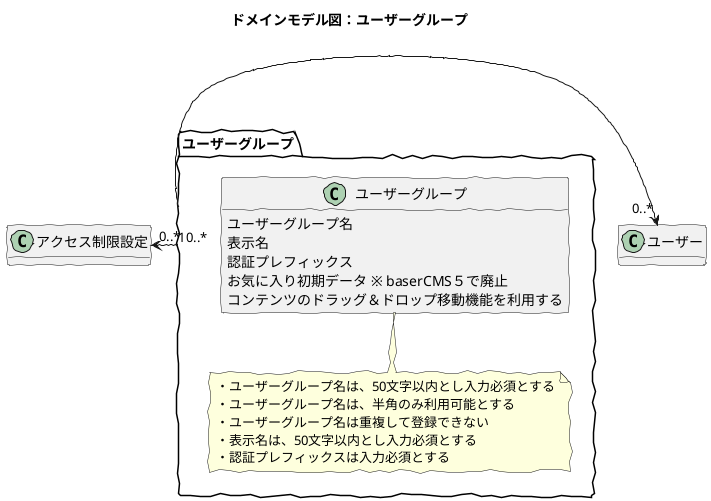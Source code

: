 @startuml
skinparam handwritten true
hide method

title ドメインモデル図：ユーザーグループ

package ユーザーグループ {
	
	class ユーザーグループ {
		ユーザーグループ名
		表示名
		認証プレフィックス
		お気に入り初期データ ※ baserCMS５で廃止
		コンテンツのドラッグ＆ドロップ移動機能を利用する
	}
	note bottom
	・ユーザーグループ名は、50文字以内とし入力必須とする
	・ユーザーグループ名は、半角のみ利用可能とする
	・ユーザーグループ名は重複して登録できない
	・表示名は、50文字以内とし入力必須とする
	・認証プレフィックスは入力必須とする
	endnote

}

class ユーザー

class アクセス制限設定

ユーザーグループ "1" -left-> "0..*" アクセス制限設定
ユーザーグループ "0..*" -right-> "0..*" ユーザー

@enduml
